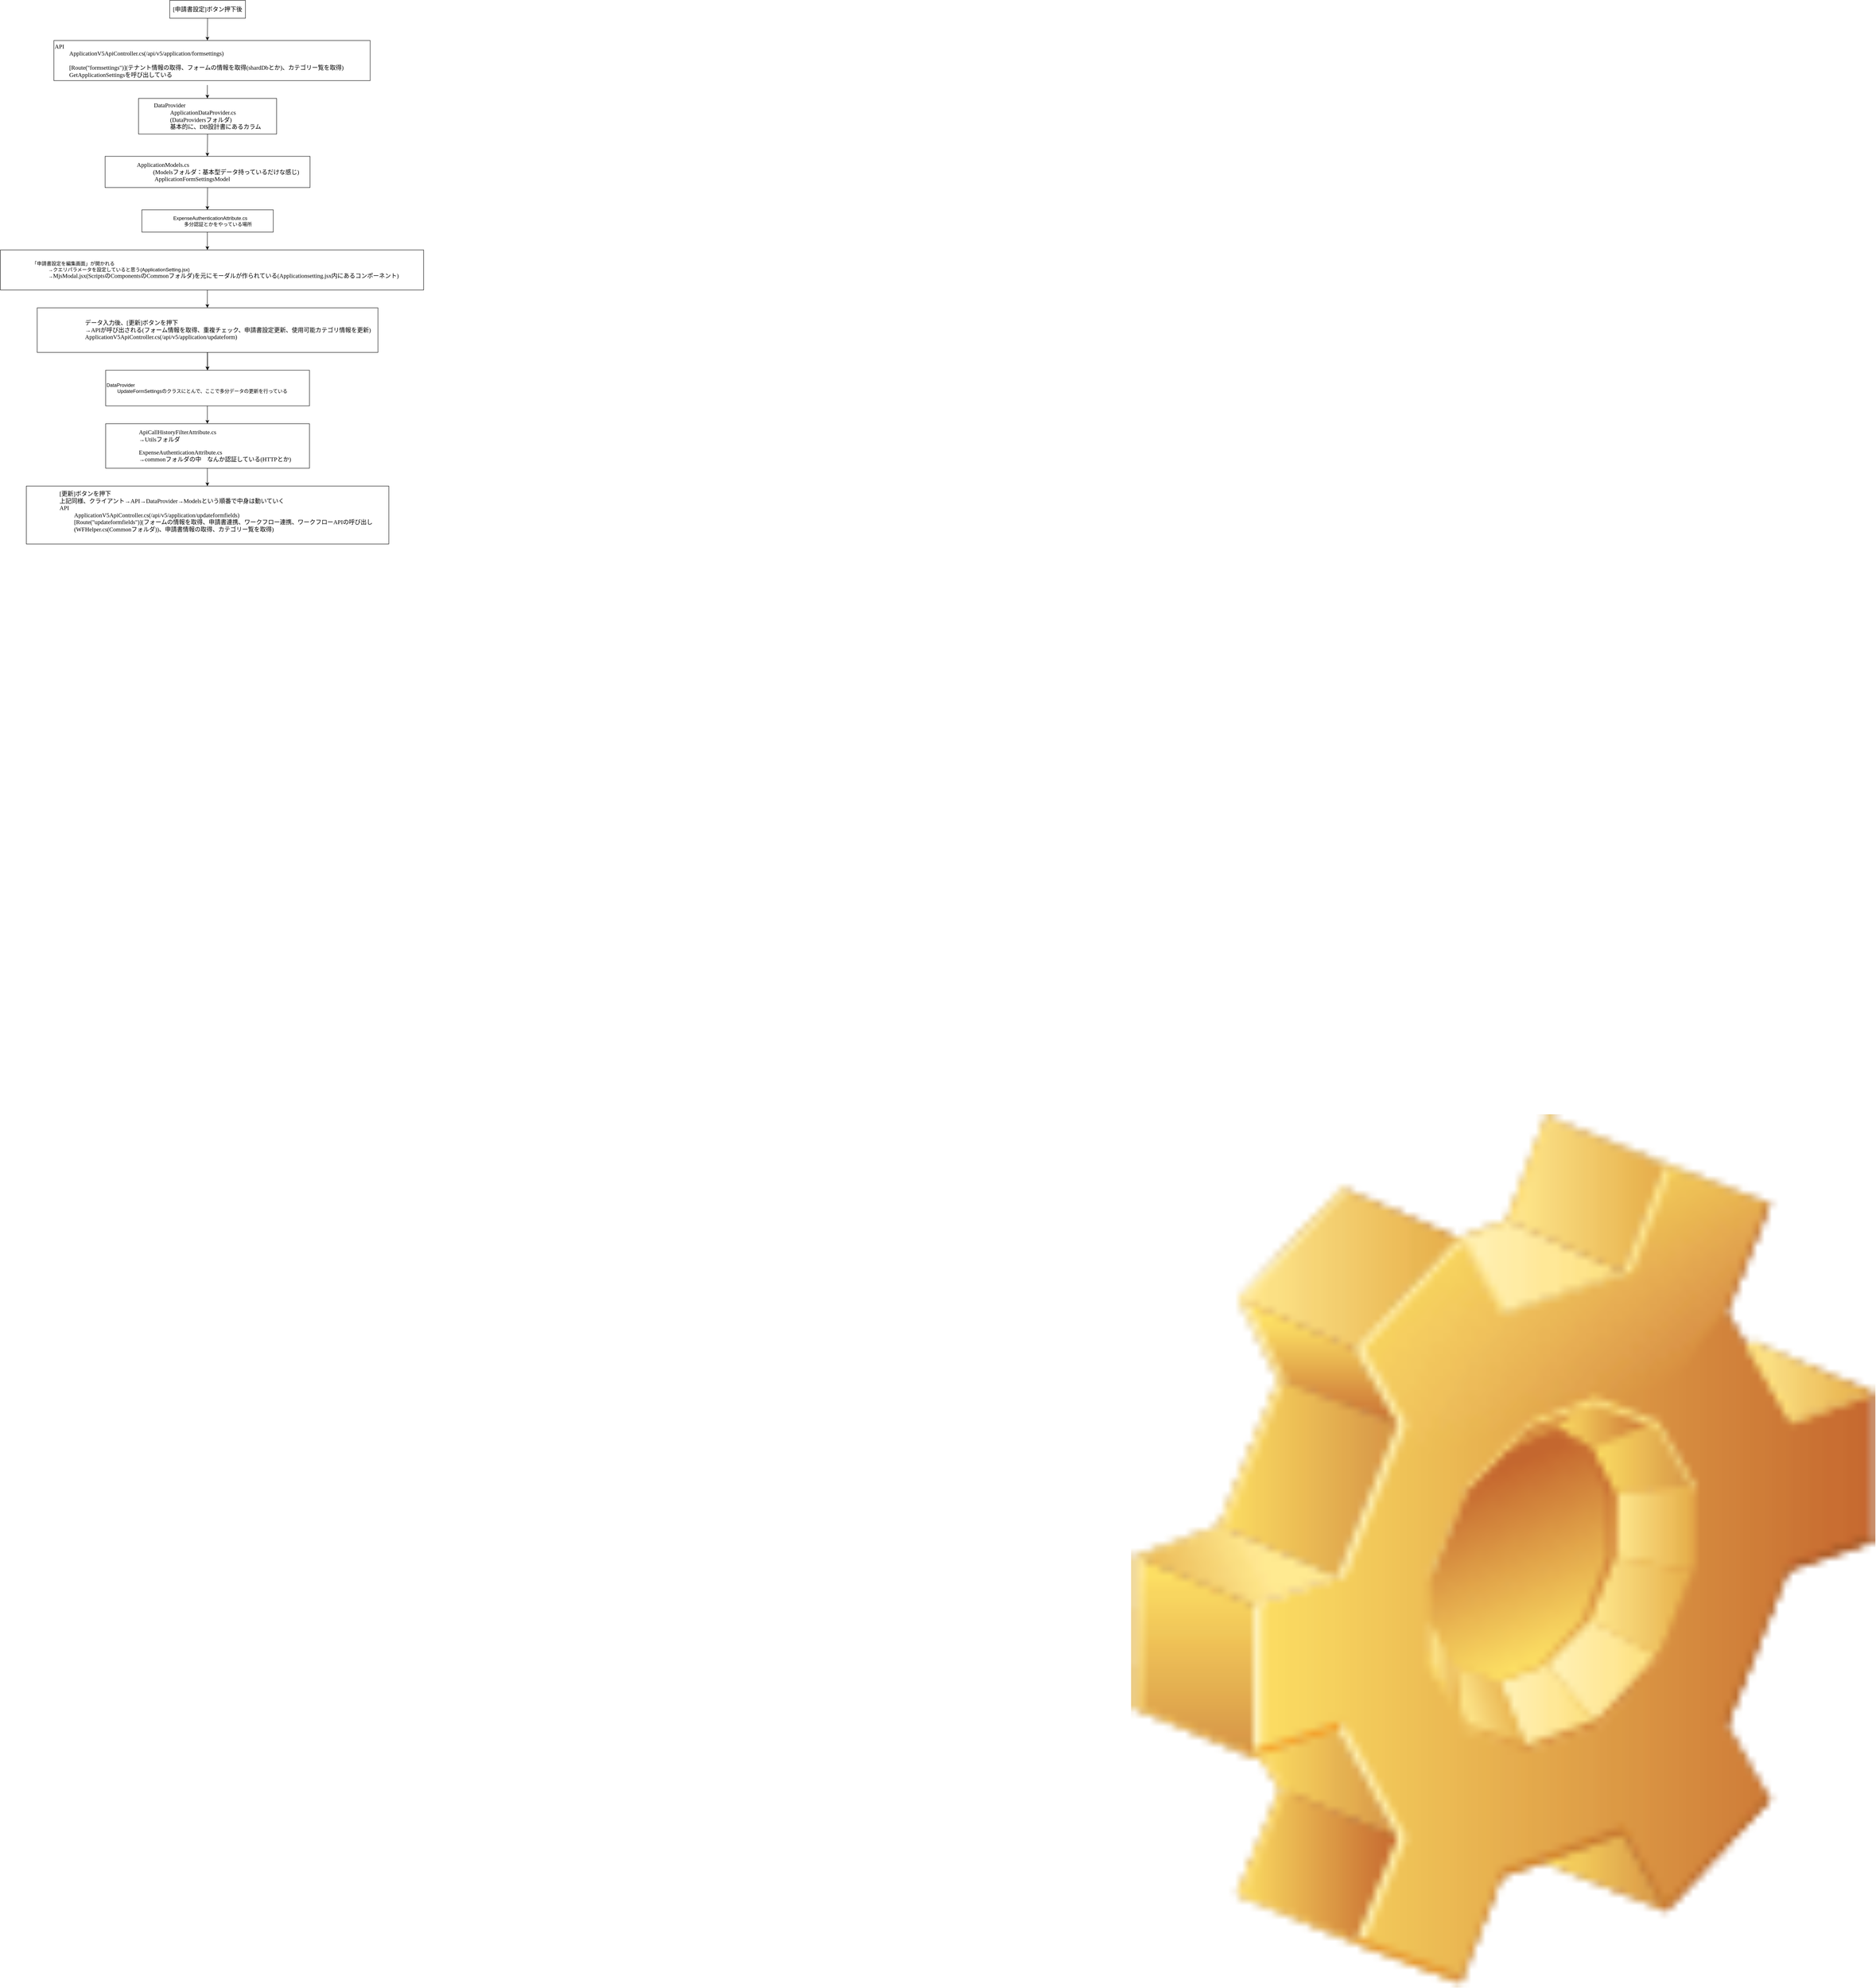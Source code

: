<mxfile>
    <diagram id="zcNsZhHM98mFXs7Fz1zc" name="Page-1">
        <mxGraphModel dx="1129" dy="713" grid="1" gridSize="11" guides="1" tooltips="1" connect="1" arrows="1" fold="1" page="1" pageScale="1" pageWidth="3300" pageHeight="4681" math="0" shadow="0">
            <root>
                <mxCell id="0"/>
                <mxCell id="1" parent="0"/>
                <mxCell id="cunXjEZUzttqtWhyBPBt-4" value="" style="shape=image;html=1;verticalLabelPosition=bottom;verticalAlign=top;imageAspect=1;aspect=fixed;image=img/clipart/Gear_128x128.png" parent="1" vertex="1">
                    <mxGeometry x="3124" y="2761" width="1837.9" height="2156" as="geometry"/>
                </mxCell>
                <mxCell id="G4DIVwbq2QVi-JwqjrJQ-1" value="&lt;p style=&quot;margin:0in;font-family:&amp;quot;Yu Gothic&amp;quot;;font-size:11.0pt&quot;&gt;&lt;span lang=&quot;en-US&quot;&gt;[&lt;/span&gt;&lt;span lang=&quot;ja&quot;&gt;申請書設定&lt;/span&gt;&lt;span lang=&quot;en-US&quot;&gt;]&lt;/span&gt;&lt;span lang=&quot;ja&quot;&gt;ボタン押下後&lt;/span&gt;&lt;/p&gt;" style="rounded=0;whiteSpace=wrap;html=1;" parent="1" vertex="1">
                    <mxGeometry x="750.06" y="11" width="187" height="44" as="geometry"/>
                </mxCell>
                <mxCell id="G4DIVwbq2QVi-JwqjrJQ-4" value="" style="endArrow=classic;html=1;rounded=0;exitX=0.5;exitY=1;exitDx=0;exitDy=0;" parent="1" source="G4DIVwbq2QVi-JwqjrJQ-1" edge="1">
                    <mxGeometry width="50" height="50" relative="1" as="geometry">
                        <mxPoint x="838.06" y="121" as="sourcePoint"/>
                        <mxPoint x="843.06" y="110" as="targetPoint"/>
                    </mxGeometry>
                </mxCell>
                <mxCell id="G4DIVwbq2QVi-JwqjrJQ-5" value="&lt;p style=&quot;margin:0in;font-family:&amp;quot;Yu Gothic&amp;quot;;font-size:11.0pt&quot;&gt;API&lt;/p&gt;&lt;p lang=&quot;en-US&quot; style=&quot;margin:0in;margin-left:.375in;font-size:11.0pt&quot;&gt;&lt;span style=&quot;font-family:&amp;quot;Yu Gothic&amp;quot;&quot;&gt;ApplicationV5ApiController.cs(&lt;/span&gt;&lt;span style=&quot;font-family:游ゴシック&quot;&gt;/api/v5/application/formsettings)&lt;/span&gt;&lt;/p&gt;&lt;p style=&quot;margin:0in;font-family:&amp;quot;Yu Gothic&amp;quot;;font-size:11.0pt&quot;&gt;&lt;br&gt;&lt;/p&gt;&lt;p style=&quot;margin: 0in 0in 0in 0.375in;&quot;&gt;&lt;span style=&quot;font-family: 游ゴシック; font-size: 11pt;&quot; lang=&quot;en-US&quot;&gt;[Route(&quot;formsettings&quot;)](&lt;/span&gt;&lt;span style=&quot;font-family: 游ゴシック; font-size: 11pt;&quot; lang=&quot;ja&quot;&gt;テナント情報の取得、フォームの情報を取得(shardDbとか)、カテゴリー覧を取得&lt;/span&gt;&lt;span style=&quot;&quot; lang=&quot;en-US&quot;&gt;&lt;font face=&quot;游ゴシック&quot;&gt;&lt;span style=&quot;font-size: 11pt;&quot;&gt;)&lt;/span&gt;&lt;/font&gt;&lt;br&gt;&lt;font face=&quot;游ゴシック&quot;&gt;&lt;span style=&quot;font-size: 14.667px;&quot;&gt;GetApplicationSettingsを呼び出している&lt;/span&gt;&lt;/font&gt;&lt;br&gt;&lt;/span&gt;&lt;/p&gt;" style="rounded=0;whiteSpace=wrap;html=1;align=left;" parent="1" vertex="1">
                    <mxGeometry x="464.06" y="110" width="781" height="99" as="geometry"/>
                </mxCell>
                <mxCell id="G4DIVwbq2QVi-JwqjrJQ-6" value="" style="endArrow=classic;html=1;rounded=0;" parent="1" edge="1">
                    <mxGeometry width="50" height="50" relative="1" as="geometry">
                        <mxPoint x="843.06" y="220" as="sourcePoint"/>
                        <mxPoint x="843.03" y="253" as="targetPoint"/>
                    </mxGeometry>
                </mxCell>
                <mxCell id="G4DIVwbq2QVi-JwqjrJQ-8" value="&lt;p lang=&quot;en-US&quot; style=&quot;margin:0in;margin-left:.375in;font-family:&amp;quot;Yu Gothic&amp;quot;;font-size:11.0pt&quot;&gt;DataProvider&lt;/p&gt;&lt;blockquote style=&quot;margin: 0 0 0 40px; border: none; padding: 0px;&quot;&gt;&lt;p lang=&quot;en-US&quot; style=&quot;margin:0in;margin-left:.375in;font-family:&amp;quot;Yu Gothic&amp;quot;;font-size:11.0pt&quot;&gt;ApplicationDataProvider.cs&lt;/p&gt;&lt;p style=&quot;margin:0in;margin-left:.375in;font-family:&amp;quot;Yu Gothic&amp;quot;;font-size:11.0pt&quot;&gt;&lt;span lang=&quot;en-US&quot;&gt;(DataProviders&lt;/span&gt;&lt;span lang=&quot;ja&quot;&gt;フォルダ)&lt;/span&gt;&lt;/p&gt;&lt;p style=&quot;margin:0in;margin-left:.375in;font-family:&amp;quot;Yu Gothic&amp;quot;;font-size:11.0pt&quot;&gt;基本的に、DB設計書にあるカラム&lt;/p&gt;&lt;/blockquote&gt;" style="rounded=0;whiteSpace=wrap;html=1;align=left;" parent="1" vertex="1">
                    <mxGeometry x="673.06" y="253" width="341" height="88" as="geometry"/>
                </mxCell>
                <mxCell id="G4DIVwbq2QVi-JwqjrJQ-9" value="" style="endArrow=classic;html=1;rounded=0;exitX=0.5;exitY=1;exitDx=0;exitDy=0;" parent="1" edge="1">
                    <mxGeometry width="50" height="50" relative="1" as="geometry">
                        <mxPoint x="843.53" y="341" as="sourcePoint"/>
                        <mxPoint x="843.03" y="396" as="targetPoint"/>
                    </mxGeometry>
                </mxCell>
                <mxCell id="G4DIVwbq2QVi-JwqjrJQ-10" value="&lt;blockquote style=&quot;margin: 0 0 0 40px; border: none; padding: 0px;&quot;&gt;&lt;p lang=&quot;en-US&quot; style=&quot;margin: 0in 0in 0in 0.375in;&quot;&gt;&lt;font face=&quot;Yu Gothic&quot;&gt;&lt;span style=&quot;font-size: 14.667px;&quot;&gt;ApplicationModels.cs&lt;/span&gt;&lt;/font&gt;&lt;/p&gt;&lt;/blockquote&gt;&lt;blockquote style=&quot;margin: 0 0 0 40px; border: none; padding: 0px;&quot;&gt;&lt;blockquote style=&quot;margin: 0 0 0 40px; border: none; padding: 0px;&quot;&gt;&lt;p lang=&quot;en-US&quot; style=&quot;margin: 0in 0in 0in 0.375in;&quot;&gt;&lt;font face=&quot;Yu Gothic&quot;&gt;&lt;span style=&quot;font-size: 14.667px;&quot;&gt;(Modelsフォルダ：基本型データ持っているだけな感じ)&lt;/span&gt;&lt;/font&gt;&lt;/p&gt;&lt;/blockquote&gt;&lt;blockquote style=&quot;margin: 0 0 0 40px; border: none; padding: 0px;&quot;&gt;&lt;p lang=&quot;en-US&quot; style=&quot;margin: 0in 0in 0in 0.375in;&quot;&gt;&lt;font face=&quot;Yu Gothic&quot;&gt;&lt;span style=&quot;font-size: 14.667px;&quot;&gt;&amp;nbsp;ApplicationFormSettingsModel&lt;/span&gt;&lt;/font&gt;&lt;/p&gt;&lt;/blockquote&gt;&lt;/blockquote&gt;" style="rounded=0;whiteSpace=wrap;html=1;align=left;" parent="1" vertex="1">
                    <mxGeometry x="590.56" y="396" width="506" height="77" as="geometry"/>
                </mxCell>
                <mxCell id="G4DIVwbq2QVi-JwqjrJQ-12" value="" style="endArrow=classic;html=1;rounded=0;exitX=0.5;exitY=1;exitDx=0;exitDy=0;" parent="1" edge="1">
                    <mxGeometry width="50" height="50" relative="1" as="geometry">
                        <mxPoint x="843.53" y="473" as="sourcePoint"/>
                        <mxPoint x="843.03" y="528" as="targetPoint"/>
                    </mxGeometry>
                </mxCell>
                <mxCell id="G4DIVwbq2QVi-JwqjrJQ-13" value="&lt;blockquote style=&quot;margin: 0 0 0 40px; border: none; padding: 0px;&quot;&gt;&lt;p lang=&quot;en-US&quot; style=&quot;margin: 0in 0in 0in 0.375in;&quot;&gt;ExpenseAuthenticationAttribute.cs&lt;/p&gt;&lt;p lang=&quot;en-US&quot; style=&quot;margin: 0in 0in 0in 0.375in;&quot;&gt;&lt;span style=&quot;white-space: pre;&quot;&gt;&#9;&lt;/span&gt;多分認証とかをやっている場所&lt;br&gt;&lt;/p&gt;&lt;/blockquote&gt;" style="rounded=0;whiteSpace=wrap;html=1;align=left;" parent="1" vertex="1">
                    <mxGeometry x="681.31" y="528" width="324.5" height="55" as="geometry"/>
                </mxCell>
                <mxCell id="G4DIVwbq2QVi-JwqjrJQ-15" value="&lt;blockquote style=&quot;margin: 0 0 0 40px; border: none; padding: 0px;&quot;&gt;&lt;p lang=&quot;en-US&quot; style=&quot;margin: 0in 0in 0in 0.375in;&quot;&gt;「申請書設定を編集画面」が開かれる&lt;br&gt;&lt;/p&gt;&lt;/blockquote&gt;&lt;blockquote style=&quot;margin: 0 0 0 40px; border: none; padding: 0px;&quot;&gt;&lt;blockquote style=&quot;margin: 0 0 0 40px; border: none; padding: 0px;&quot;&gt;&lt;p lang=&quot;en-US&quot; style=&quot;margin: 0in 0in 0in 0.375in;&quot;&gt;→クエリパラメータ&lt;span style=&quot;background-color: initial;&quot; lang=&quot;ja&quot;&gt;を設定していると思う&lt;/span&gt;&lt;span style=&quot;background-color: initial;&quot; lang=&quot;en-US&quot;&gt;(ApplicationSetting.jsx)&lt;/span&gt;&lt;/p&gt;&lt;/blockquote&gt;&lt;blockquote style=&quot;margin: 0 0 0 40px; border: none; padding: 0px;&quot;&gt;&lt;p lang=&quot;en-US&quot; style=&quot;margin: 0in 0in 0in 0.375in;&quot;&gt;&lt;span style=&quot;background-color: initial;&quot; lang=&quot;en-US&quot;&gt;→&lt;/span&gt;&lt;span style=&quot;font-family: &amp;quot;Yu Gothic&amp;quot;; font-size: 11pt; background-color: initial;&quot; lang=&quot;en-US&quot;&gt;MjsModal.jsx(Scripts&lt;/span&gt;&lt;span style=&quot;font-family: &amp;quot;Yu Gothic&amp;quot;; font-size: 11pt; background-color: initial;&quot; lang=&quot;ja&quot;&gt;の&lt;/span&gt;&lt;span style=&quot;font-family: &amp;quot;Yu Gothic&amp;quot;; font-size: 11pt; background-color: initial;&quot; lang=&quot;en-US&quot;&gt;Components&lt;/span&gt;&lt;span style=&quot;font-family: &amp;quot;Yu Gothic&amp;quot;; font-size: 11pt; background-color: initial;&quot; lang=&quot;ja&quot;&gt;の&lt;/span&gt;&lt;span style=&quot;font-family: &amp;quot;Yu Gothic&amp;quot;; font-size: 11pt; background-color: initial;&quot; lang=&quot;en-US&quot;&gt;Common&lt;/span&gt;&lt;span style=&quot;font-family: &amp;quot;Yu Gothic&amp;quot;; font-size: 11pt; background-color: initial;&quot; lang=&quot;ja&quot;&gt;フォルダ&lt;/span&gt;&lt;span style=&quot;font-family: &amp;quot;Yu Gothic&amp;quot;; font-size: 11pt; background-color: initial;&quot; lang=&quot;en-US&quot;&gt;)&lt;/span&gt;&lt;span style=&quot;font-family: &amp;quot;Yu Gothic&amp;quot;; font-size: 11pt; background-color: initial;&quot; lang=&quot;ja&quot;&gt;を元にモーダルが作られている&lt;/span&gt;&lt;span style=&quot;font-family: &amp;quot;Yu Gothic&amp;quot;; font-size: 11pt; background-color: initial;&quot; lang=&quot;en-US&quot;&gt;(Applicationsetting.jsx&lt;/span&gt;&lt;span style=&quot;font-family: &amp;quot;Yu Gothic&amp;quot;; font-size: 11pt; background-color: initial;&quot; lang=&quot;ja&quot;&gt;内にあるコンポーネント&lt;/span&gt;&lt;span style=&quot;font-family: &amp;quot;Yu Gothic&amp;quot;; font-size: 11pt; background-color: initial;&quot; lang=&quot;en-US&quot;&gt;)&lt;/span&gt;&lt;/p&gt;&lt;/blockquote&gt;&lt;/blockquote&gt;" style="rounded=0;whiteSpace=wrap;html=1;align=left;" parent="1" vertex="1">
                    <mxGeometry x="332.06" y="627" width="1045" height="99" as="geometry"/>
                </mxCell>
                <mxCell id="G4DIVwbq2QVi-JwqjrJQ-16" value="" style="endArrow=classic;html=1;rounded=0;" parent="1" edge="1">
                    <mxGeometry width="50" height="50" relative="1" as="geometry">
                        <mxPoint x="843.06" y="583" as="sourcePoint"/>
                        <mxPoint x="843.03" y="627" as="targetPoint"/>
                    </mxGeometry>
                </mxCell>
                <mxCell id="G4DIVwbq2QVi-JwqjrJQ-17" value="" style="endArrow=classic;html=1;rounded=0;" parent="1" edge="1">
                    <mxGeometry width="50" height="50" relative="1" as="geometry">
                        <mxPoint x="843.06" y="726" as="sourcePoint"/>
                        <mxPoint x="843.03" y="770.0" as="targetPoint"/>
                    </mxGeometry>
                </mxCell>
                <mxCell id="G4DIVwbq2QVi-JwqjrJQ-24" value="" style="edgeStyle=orthogonalEdgeStyle;rounded=0;orthogonalLoop=1;jettySize=auto;html=1;" parent="1" source="G4DIVwbq2QVi-JwqjrJQ-18" target="G4DIVwbq2QVi-JwqjrJQ-21" edge="1">
                    <mxGeometry relative="1" as="geometry"/>
                </mxCell>
                <mxCell id="G4DIVwbq2QVi-JwqjrJQ-18" value="&lt;blockquote style=&quot;margin: 0 0 0 40px; border: none; padding: 0px;&quot;&gt;&lt;blockquote style=&quot;margin: 0 0 0 40px; border: none; padding: 0px;&quot;&gt;&lt;p lang=&quot;en-US&quot; style=&quot;margin: 0in 0in 0in 0.375in;&quot;&gt;&lt;font face=&quot;Yu Gothic&quot;&gt;&lt;span style=&quot;font-size: 14.667px;&quot;&gt;データ入力後、[更新]ボタンを押下&lt;/span&gt;&lt;/font&gt;&lt;/p&gt;&lt;/blockquote&gt;&lt;blockquote style=&quot;margin: 0 0 0 40px; border: none; padding: 0px;&quot;&gt;&lt;p lang=&quot;en-US&quot; style=&quot;margin: 0in 0in 0in 0.375in;&quot;&gt;&lt;span style=&quot;font-family: &amp;quot;Yu Gothic&amp;quot;; font-size: 11pt; background-color: initial;&quot; lang=&quot;ja&quot;&gt;→&lt;/span&gt;&lt;span style=&quot;font-family: &amp;quot;Yu Gothic&amp;quot;; font-size: 11pt; background-color: initial;&quot; lang=&quot;en-US&quot;&gt;API&lt;/span&gt;&lt;span style=&quot;font-family: &amp;quot;Yu Gothic&amp;quot;; font-size: 11pt; background-color: initial;&quot; lang=&quot;ja&quot;&gt;が呼び出される&lt;/span&gt;&lt;span style=&quot;font-family: &amp;quot;Yu Gothic&amp;quot;; font-size: 11pt; background-color: initial;&quot; lang=&quot;en-US&quot;&gt;(&lt;/span&gt;&lt;span style=&quot;font-family: &amp;quot;Yu Gothic&amp;quot;; font-size: 11pt; background-color: initial;&quot; lang=&quot;ja&quot;&gt;フォーム情報を取得、重複チェック、申請書設定更新、使用可能カテゴリ情報を更新&lt;/span&gt;&lt;span style=&quot;font-family: &amp;quot;Yu Gothic&amp;quot;; font-size: 11pt; background-color: initial;&quot; lang=&quot;en-US&quot;&gt;)&lt;/span&gt;&lt;/p&gt;&lt;/blockquote&gt;&lt;blockquote style=&quot;margin: 0 0 0 40px; border: none; padding: 0px;&quot;&gt;&lt;p lang=&quot;en-US&quot; style=&quot;margin:0in;margin-left:.375in;font-size:11.0pt&quot;&gt;&lt;span style=&quot;font-family:&amp;quot;Yu Gothic&amp;quot;&quot;&gt;ApplicationV5ApiController.cs(&lt;/span&gt;&lt;span style=&quot;font-family:游ゴシック&quot;&gt;/api/v5/application/updateform)&lt;/span&gt;&lt;/p&gt;&lt;/blockquote&gt;&lt;/blockquote&gt;" style="rounded=0;whiteSpace=wrap;html=1;align=left;" parent="1" vertex="1">
                    <mxGeometry x="422.81" y="770" width="841.5" height="110" as="geometry"/>
                </mxCell>
                <mxCell id="G4DIVwbq2QVi-JwqjrJQ-19" value="" style="endArrow=classic;html=1;rounded=0;" parent="1" edge="1">
                    <mxGeometry width="50" height="50" relative="1" as="geometry">
                        <mxPoint x="843.06" y="880" as="sourcePoint"/>
                        <mxPoint x="843.03" y="924.0" as="targetPoint"/>
                    </mxGeometry>
                </mxCell>
                <mxCell id="G4DIVwbq2QVi-JwqjrJQ-21" value="DataProvider&lt;br&gt;&lt;span style=&quot;white-space: pre;&quot;&gt;&#9;&lt;/span&gt;UpdateFormSettingsのクラスにとんで、ここで多分データの更新を行っている" style="rounded=0;whiteSpace=wrap;html=1;align=left;" parent="1" vertex="1">
                    <mxGeometry x="591.94" y="924" width="503.25" height="88" as="geometry"/>
                </mxCell>
                <mxCell id="G4DIVwbq2QVi-JwqjrJQ-23" value="&lt;blockquote style=&quot;margin: 0 0 0 40px; border: none; padding: 0px;&quot;&gt;&lt;blockquote style=&quot;margin: 0 0 0 40px; border: none; padding: 0px;&quot;&gt;&lt;p style=&quot;margin:0in;font-family:&amp;quot;Yu Gothic&amp;quot;;font-size:11.0pt&quot;&gt;&lt;span style=&quot;font-size: 11pt; background-color: initial;&quot;&gt;ApiCallHistoryFilterAttribute.cs&lt;/span&gt;&lt;br&gt;&lt;/p&gt;&lt;p style=&quot;margin: 0in; font-family: &amp;quot;Yu Gothic&amp;quot;; font-size: 11pt;&quot;&gt;&lt;span lang=&quot;ja&quot;&gt;→&lt;/span&gt;&lt;span lang=&quot;en-US&quot;&gt;Utils&lt;/span&gt;&lt;span lang=&quot;ja&quot;&gt;フォルダ&lt;/span&gt;&lt;/p&gt;&lt;div&gt;&lt;span lang=&quot;ja&quot;&gt;&lt;br&gt;&lt;/span&gt;&lt;/div&gt;&lt;p lang=&quot;en-US&quot; style=&quot;margin:0in;font-family:&amp;quot;Yu Gothic&amp;quot;;font-size:11.0pt&quot;&gt;ExpenseAuthenticationAttribute.cs&lt;/p&gt;&lt;p lang=&quot;en-US&quot; style=&quot;margin:0in;font-family:&amp;quot;Yu Gothic&amp;quot;;font-size:11.0pt&quot;&gt;&lt;span style=&quot;font-size: 11pt; background-color: initial;&quot; lang=&quot;en-US&quot;&gt;→common&lt;/span&gt;&lt;span style=&quot;font-size: 11pt; background-color: initial;&quot; lang=&quot;ja&quot;&gt;フォルダの中　&lt;/span&gt;&lt;span style=&quot;font-size: 11pt; background-color: initial;&quot; lang=&quot;ja&quot;&gt;なんか認証している&lt;/span&gt;&lt;span style=&quot;font-size: 11pt; background-color: initial;&quot; lang=&quot;en-US&quot;&gt;(HTTP&lt;/span&gt;&lt;span style=&quot;font-size: 11pt; background-color: initial;&quot; lang=&quot;ja&quot;&gt;とか&lt;/span&gt;&lt;span style=&quot;font-size: 11pt; background-color: initial;&quot; lang=&quot;en-US&quot;&gt;)&lt;/span&gt;&lt;/p&gt;&lt;/blockquote&gt;&lt;/blockquote&gt;" style="rounded=0;whiteSpace=wrap;html=1;align=left;" parent="1" vertex="1">
                    <mxGeometry x="591.94" y="1056" width="503.25" height="110" as="geometry"/>
                </mxCell>
                <mxCell id="G4DIVwbq2QVi-JwqjrJQ-25" value="" style="endArrow=classic;html=1;rounded=0;" parent="1" edge="1">
                    <mxGeometry width="50" height="50" relative="1" as="geometry">
                        <mxPoint x="843.07" y="1012" as="sourcePoint"/>
                        <mxPoint x="843.04" y="1056.0" as="targetPoint"/>
                    </mxGeometry>
                </mxCell>
                <mxCell id="G4DIVwbq2QVi-JwqjrJQ-27" value="" style="endArrow=classic;html=1;rounded=0;" parent="1" edge="1">
                    <mxGeometry width="50" height="50" relative="1" as="geometry">
                        <mxPoint x="843.07" y="1166.0" as="sourcePoint"/>
                        <mxPoint x="843.04" y="1210.0" as="targetPoint"/>
                    </mxGeometry>
                </mxCell>
                <mxCell id="G4DIVwbq2QVi-JwqjrJQ-28" value="&lt;blockquote style=&quot;margin: 0 0 0 40px; border: none; padding: 0px;&quot;&gt;&lt;blockquote style=&quot;margin: 0 0 0 40px; border: none; padding: 0px;&quot;&gt;&lt;p style=&quot;margin:0in;font-family:&amp;quot;Yu Gothic&amp;quot;;font-size:11.0pt&quot;&gt;&lt;span lang=&quot;en-US&quot;&gt;[&lt;/span&gt;&lt;span lang=&quot;ja&quot;&gt;更新&lt;/span&gt;&lt;span lang=&quot;en-US&quot;&gt;]&lt;/span&gt;&lt;span lang=&quot;ja&quot;&gt;ボタンを押下&lt;/span&gt;&lt;/p&gt;&lt;p style=&quot;margin:0in;font-family:&amp;quot;Yu Gothic&amp;quot;;font-size:11.0pt&quot;&gt;上記同様、クライアント→API→DataProvider→Modelsという順番で中身は動いていく&lt;/p&gt;&lt;p style=&quot;margin:0in;font-family:&amp;quot;Yu Gothic&amp;quot;;font-size:11.0pt&quot;&gt;&lt;span lang=&quot;en-US&quot;&gt;API&lt;/span&gt;&lt;/p&gt;&lt;p lang=&quot;en-US&quot; style=&quot;margin:0in;margin-left:.375in;font-size:11.0pt&quot;&gt;&lt;span style=&quot;font-family:&amp;quot;Yu Gothic&amp;quot;&quot;&gt;ApplicationV5ApiController.cs(&lt;/span&gt;&lt;span style=&quot;font-family:游ゴシック&quot;&gt;/api/v5/application/updateformfields)&lt;/span&gt;&lt;/p&gt;&lt;p style=&quot;margin:0in;margin-left:.375in;font-size:11.0pt&quot;&gt;&lt;span lang=&quot;en-US&quot; style=&quot;font-family:游ゴシック&quot;&gt;[Route(&quot;updateformfields&quot;)](&lt;/span&gt;&lt;span lang=&quot;ja&quot; style=&quot;font-family:游ゴシック&quot;&gt;フォームの情報を取得、申請書連携、ワークフロー連携、ワークフロー&lt;/span&gt;&lt;span lang=&quot;en-US&quot; style=&quot;font-family:&amp;quot;Yu Gothic&amp;quot;&quot;&gt;API&lt;/span&gt;&lt;span lang=&quot;ja&quot;&gt;の呼び出し&lt;/span&gt;&lt;span lang=&quot;en-US&quot; style=&quot;font-family:&amp;quot;Yu Gothic&amp;quot;&quot;&gt;(WFHelper.cs(Common&lt;/span&gt;&lt;span lang=&quot;ja&quot; style=&quot;font-family:&amp;quot;Yu Gothic&amp;quot;&quot;&gt;フォルダ&lt;/span&gt;&lt;span lang=&quot;en-US&quot; style=&quot;font-family:&amp;quot;Yu Gothic&amp;quot;&quot;&gt;))&lt;/span&gt;&lt;span lang=&quot;ja&quot; style=&quot;font-family:游ゴシック&quot;&gt;、申請書情報の取得、カテゴリー覧を取得&lt;/span&gt;&lt;span lang=&quot;en-US&quot; style=&quot;font-family:游ゴシック&quot;&gt;)&lt;/span&gt;&lt;/p&gt;&lt;p lang=&quot;ja&quot; style=&quot;margin:0in;font-family:&amp;quot;Yu Gothic&amp;quot;;font-size:11.0pt&quot;&gt;&amp;nbsp;&lt;/p&gt;&lt;/blockquote&gt;&lt;/blockquote&gt;" style="rounded=0;whiteSpace=wrap;html=1;align=left;" parent="1" vertex="1">
                    <mxGeometry x="396.0" y="1210" width="895.13" height="143" as="geometry"/>
                </mxCell>
            </root>
        </mxGraphModel>
    </diagram>
</mxfile>